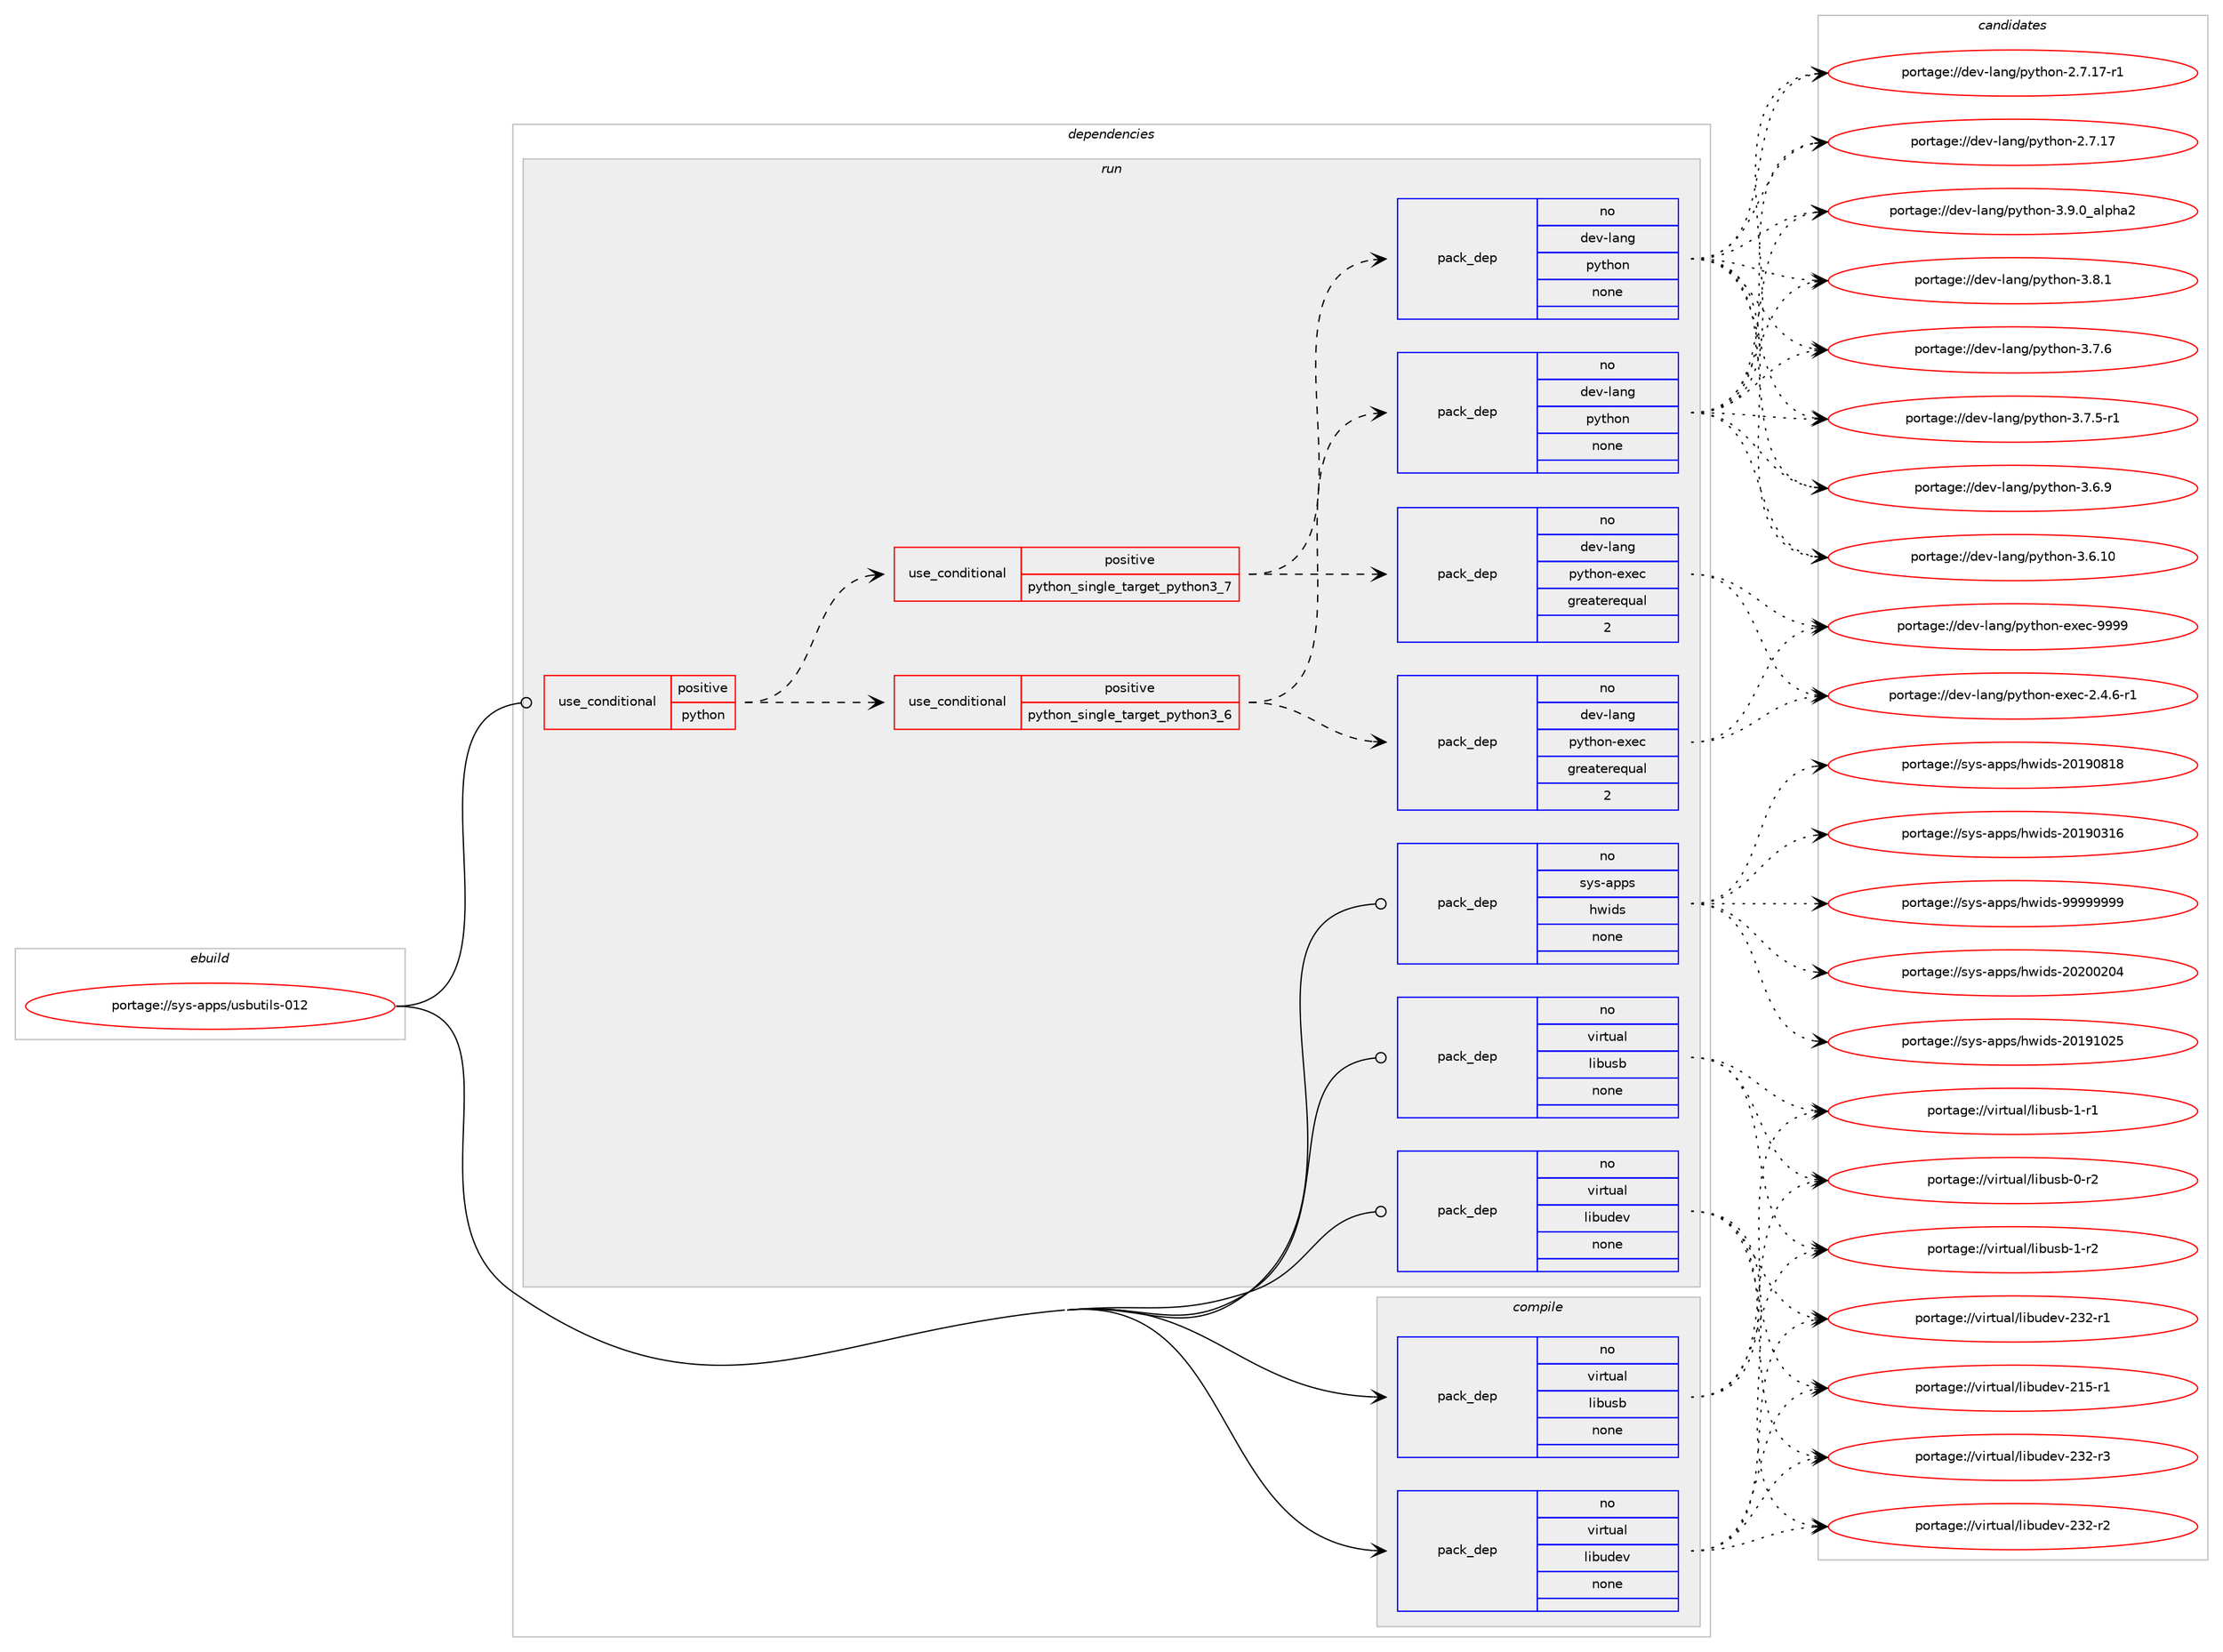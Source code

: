digraph prolog {

# *************
# Graph options
# *************

newrank=true;
concentrate=true;
compound=true;
graph [rankdir=LR,fontname=Helvetica,fontsize=10,ranksep=1.5];#, ranksep=2.5, nodesep=0.2];
edge  [arrowhead=vee];
node  [fontname=Helvetica,fontsize=10];

# **********
# The ebuild
# **********

subgraph cluster_leftcol {
color=gray;
rank=same;
label=<<i>ebuild</i>>;
id [label="portage://sys-apps/usbutils-012", color=red, width=4, href="../sys-apps/usbutils-012.svg"];
}

# ****************
# The dependencies
# ****************

subgraph cluster_midcol {
color=gray;
label=<<i>dependencies</i>>;
subgraph cluster_compile {
fillcolor="#eeeeee";
style=filled;
label=<<i>compile</i>>;
subgraph pack30911 {
dependency40039 [label=<<TABLE BORDER="0" CELLBORDER="1" CELLSPACING="0" CELLPADDING="4" WIDTH="220"><TR><TD ROWSPAN="6" CELLPADDING="30">pack_dep</TD></TR><TR><TD WIDTH="110">no</TD></TR><TR><TD>virtual</TD></TR><TR><TD>libudev</TD></TR><TR><TD>none</TD></TR><TR><TD></TD></TR></TABLE>>, shape=none, color=blue];
}
id:e -> dependency40039:w [weight=20,style="solid",arrowhead="vee"];
subgraph pack30912 {
dependency40040 [label=<<TABLE BORDER="0" CELLBORDER="1" CELLSPACING="0" CELLPADDING="4" WIDTH="220"><TR><TD ROWSPAN="6" CELLPADDING="30">pack_dep</TD></TR><TR><TD WIDTH="110">no</TD></TR><TR><TD>virtual</TD></TR><TR><TD>libusb</TD></TR><TR><TD>none</TD></TR><TR><TD></TD></TR></TABLE>>, shape=none, color=blue];
}
id:e -> dependency40040:w [weight=20,style="solid",arrowhead="vee"];
}
subgraph cluster_compileandrun {
fillcolor="#eeeeee";
style=filled;
label=<<i>compile and run</i>>;
}
subgraph cluster_run {
fillcolor="#eeeeee";
style=filled;
label=<<i>run</i>>;
subgraph cond8172 {
dependency40041 [label=<<TABLE BORDER="0" CELLBORDER="1" CELLSPACING="0" CELLPADDING="4"><TR><TD ROWSPAN="3" CELLPADDING="10">use_conditional</TD></TR><TR><TD>positive</TD></TR><TR><TD>python</TD></TR></TABLE>>, shape=none, color=red];
subgraph cond8173 {
dependency40042 [label=<<TABLE BORDER="0" CELLBORDER="1" CELLSPACING="0" CELLPADDING="4"><TR><TD ROWSPAN="3" CELLPADDING="10">use_conditional</TD></TR><TR><TD>positive</TD></TR><TR><TD>python_single_target_python3_6</TD></TR></TABLE>>, shape=none, color=red];
subgraph pack30913 {
dependency40043 [label=<<TABLE BORDER="0" CELLBORDER="1" CELLSPACING="0" CELLPADDING="4" WIDTH="220"><TR><TD ROWSPAN="6" CELLPADDING="30">pack_dep</TD></TR><TR><TD WIDTH="110">no</TD></TR><TR><TD>dev-lang</TD></TR><TR><TD>python</TD></TR><TR><TD>none</TD></TR><TR><TD></TD></TR></TABLE>>, shape=none, color=blue];
}
dependency40042:e -> dependency40043:w [weight=20,style="dashed",arrowhead="vee"];
subgraph pack30914 {
dependency40044 [label=<<TABLE BORDER="0" CELLBORDER="1" CELLSPACING="0" CELLPADDING="4" WIDTH="220"><TR><TD ROWSPAN="6" CELLPADDING="30">pack_dep</TD></TR><TR><TD WIDTH="110">no</TD></TR><TR><TD>dev-lang</TD></TR><TR><TD>python-exec</TD></TR><TR><TD>greaterequal</TD></TR><TR><TD>2</TD></TR></TABLE>>, shape=none, color=blue];
}
dependency40042:e -> dependency40044:w [weight=20,style="dashed",arrowhead="vee"];
}
dependency40041:e -> dependency40042:w [weight=20,style="dashed",arrowhead="vee"];
subgraph cond8174 {
dependency40045 [label=<<TABLE BORDER="0" CELLBORDER="1" CELLSPACING="0" CELLPADDING="4"><TR><TD ROWSPAN="3" CELLPADDING="10">use_conditional</TD></TR><TR><TD>positive</TD></TR><TR><TD>python_single_target_python3_7</TD></TR></TABLE>>, shape=none, color=red];
subgraph pack30915 {
dependency40046 [label=<<TABLE BORDER="0" CELLBORDER="1" CELLSPACING="0" CELLPADDING="4" WIDTH="220"><TR><TD ROWSPAN="6" CELLPADDING="30">pack_dep</TD></TR><TR><TD WIDTH="110">no</TD></TR><TR><TD>dev-lang</TD></TR><TR><TD>python</TD></TR><TR><TD>none</TD></TR><TR><TD></TD></TR></TABLE>>, shape=none, color=blue];
}
dependency40045:e -> dependency40046:w [weight=20,style="dashed",arrowhead="vee"];
subgraph pack30916 {
dependency40047 [label=<<TABLE BORDER="0" CELLBORDER="1" CELLSPACING="0" CELLPADDING="4" WIDTH="220"><TR><TD ROWSPAN="6" CELLPADDING="30">pack_dep</TD></TR><TR><TD WIDTH="110">no</TD></TR><TR><TD>dev-lang</TD></TR><TR><TD>python-exec</TD></TR><TR><TD>greaterequal</TD></TR><TR><TD>2</TD></TR></TABLE>>, shape=none, color=blue];
}
dependency40045:e -> dependency40047:w [weight=20,style="dashed",arrowhead="vee"];
}
dependency40041:e -> dependency40045:w [weight=20,style="dashed",arrowhead="vee"];
}
id:e -> dependency40041:w [weight=20,style="solid",arrowhead="odot"];
subgraph pack30917 {
dependency40048 [label=<<TABLE BORDER="0" CELLBORDER="1" CELLSPACING="0" CELLPADDING="4" WIDTH="220"><TR><TD ROWSPAN="6" CELLPADDING="30">pack_dep</TD></TR><TR><TD WIDTH="110">no</TD></TR><TR><TD>sys-apps</TD></TR><TR><TD>hwids</TD></TR><TR><TD>none</TD></TR><TR><TD></TD></TR></TABLE>>, shape=none, color=blue];
}
id:e -> dependency40048:w [weight=20,style="solid",arrowhead="odot"];
subgraph pack30918 {
dependency40049 [label=<<TABLE BORDER="0" CELLBORDER="1" CELLSPACING="0" CELLPADDING="4" WIDTH="220"><TR><TD ROWSPAN="6" CELLPADDING="30">pack_dep</TD></TR><TR><TD WIDTH="110">no</TD></TR><TR><TD>virtual</TD></TR><TR><TD>libudev</TD></TR><TR><TD>none</TD></TR><TR><TD></TD></TR></TABLE>>, shape=none, color=blue];
}
id:e -> dependency40049:w [weight=20,style="solid",arrowhead="odot"];
subgraph pack30919 {
dependency40050 [label=<<TABLE BORDER="0" CELLBORDER="1" CELLSPACING="0" CELLPADDING="4" WIDTH="220"><TR><TD ROWSPAN="6" CELLPADDING="30">pack_dep</TD></TR><TR><TD WIDTH="110">no</TD></TR><TR><TD>virtual</TD></TR><TR><TD>libusb</TD></TR><TR><TD>none</TD></TR><TR><TD></TD></TR></TABLE>>, shape=none, color=blue];
}
id:e -> dependency40050:w [weight=20,style="solid",arrowhead="odot"];
}
}

# **************
# The candidates
# **************

subgraph cluster_choices {
rank=same;
color=gray;
label=<<i>candidates</i>>;

subgraph choice30911 {
color=black;
nodesep=1;
choice118105114116117971084710810598117100101118455051504511451 [label="portage://virtual/libudev-232-r3", color=red, width=4,href="../virtual/libudev-232-r3.svg"];
choice118105114116117971084710810598117100101118455051504511450 [label="portage://virtual/libudev-232-r2", color=red, width=4,href="../virtual/libudev-232-r2.svg"];
choice118105114116117971084710810598117100101118455051504511449 [label="portage://virtual/libudev-232-r1", color=red, width=4,href="../virtual/libudev-232-r1.svg"];
choice118105114116117971084710810598117100101118455049534511449 [label="portage://virtual/libudev-215-r1", color=red, width=4,href="../virtual/libudev-215-r1.svg"];
dependency40039:e -> choice118105114116117971084710810598117100101118455051504511451:w [style=dotted,weight="100"];
dependency40039:e -> choice118105114116117971084710810598117100101118455051504511450:w [style=dotted,weight="100"];
dependency40039:e -> choice118105114116117971084710810598117100101118455051504511449:w [style=dotted,weight="100"];
dependency40039:e -> choice118105114116117971084710810598117100101118455049534511449:w [style=dotted,weight="100"];
}
subgraph choice30912 {
color=black;
nodesep=1;
choice1181051141161179710847108105981171159845494511450 [label="portage://virtual/libusb-1-r2", color=red, width=4,href="../virtual/libusb-1-r2.svg"];
choice1181051141161179710847108105981171159845494511449 [label="portage://virtual/libusb-1-r1", color=red, width=4,href="../virtual/libusb-1-r1.svg"];
choice1181051141161179710847108105981171159845484511450 [label="portage://virtual/libusb-0-r2", color=red, width=4,href="../virtual/libusb-0-r2.svg"];
dependency40040:e -> choice1181051141161179710847108105981171159845494511450:w [style=dotted,weight="100"];
dependency40040:e -> choice1181051141161179710847108105981171159845494511449:w [style=dotted,weight="100"];
dependency40040:e -> choice1181051141161179710847108105981171159845484511450:w [style=dotted,weight="100"];
}
subgraph choice30913 {
color=black;
nodesep=1;
choice10010111845108971101034711212111610411111045514657464895971081121049750 [label="portage://dev-lang/python-3.9.0_alpha2", color=red, width=4,href="../dev-lang/python-3.9.0_alpha2.svg"];
choice100101118451089711010347112121116104111110455146564649 [label="portage://dev-lang/python-3.8.1", color=red, width=4,href="../dev-lang/python-3.8.1.svg"];
choice100101118451089711010347112121116104111110455146554654 [label="portage://dev-lang/python-3.7.6", color=red, width=4,href="../dev-lang/python-3.7.6.svg"];
choice1001011184510897110103471121211161041111104551465546534511449 [label="portage://dev-lang/python-3.7.5-r1", color=red, width=4,href="../dev-lang/python-3.7.5-r1.svg"];
choice100101118451089711010347112121116104111110455146544657 [label="portage://dev-lang/python-3.6.9", color=red, width=4,href="../dev-lang/python-3.6.9.svg"];
choice10010111845108971101034711212111610411111045514654464948 [label="portage://dev-lang/python-3.6.10", color=red, width=4,href="../dev-lang/python-3.6.10.svg"];
choice100101118451089711010347112121116104111110455046554649554511449 [label="portage://dev-lang/python-2.7.17-r1", color=red, width=4,href="../dev-lang/python-2.7.17-r1.svg"];
choice10010111845108971101034711212111610411111045504655464955 [label="portage://dev-lang/python-2.7.17", color=red, width=4,href="../dev-lang/python-2.7.17.svg"];
dependency40043:e -> choice10010111845108971101034711212111610411111045514657464895971081121049750:w [style=dotted,weight="100"];
dependency40043:e -> choice100101118451089711010347112121116104111110455146564649:w [style=dotted,weight="100"];
dependency40043:e -> choice100101118451089711010347112121116104111110455146554654:w [style=dotted,weight="100"];
dependency40043:e -> choice1001011184510897110103471121211161041111104551465546534511449:w [style=dotted,weight="100"];
dependency40043:e -> choice100101118451089711010347112121116104111110455146544657:w [style=dotted,weight="100"];
dependency40043:e -> choice10010111845108971101034711212111610411111045514654464948:w [style=dotted,weight="100"];
dependency40043:e -> choice100101118451089711010347112121116104111110455046554649554511449:w [style=dotted,weight="100"];
dependency40043:e -> choice10010111845108971101034711212111610411111045504655464955:w [style=dotted,weight="100"];
}
subgraph choice30914 {
color=black;
nodesep=1;
choice10010111845108971101034711212111610411111045101120101994557575757 [label="portage://dev-lang/python-exec-9999", color=red, width=4,href="../dev-lang/python-exec-9999.svg"];
choice10010111845108971101034711212111610411111045101120101994550465246544511449 [label="portage://dev-lang/python-exec-2.4.6-r1", color=red, width=4,href="../dev-lang/python-exec-2.4.6-r1.svg"];
dependency40044:e -> choice10010111845108971101034711212111610411111045101120101994557575757:w [style=dotted,weight="100"];
dependency40044:e -> choice10010111845108971101034711212111610411111045101120101994550465246544511449:w [style=dotted,weight="100"];
}
subgraph choice30915 {
color=black;
nodesep=1;
choice10010111845108971101034711212111610411111045514657464895971081121049750 [label="portage://dev-lang/python-3.9.0_alpha2", color=red, width=4,href="../dev-lang/python-3.9.0_alpha2.svg"];
choice100101118451089711010347112121116104111110455146564649 [label="portage://dev-lang/python-3.8.1", color=red, width=4,href="../dev-lang/python-3.8.1.svg"];
choice100101118451089711010347112121116104111110455146554654 [label="portage://dev-lang/python-3.7.6", color=red, width=4,href="../dev-lang/python-3.7.6.svg"];
choice1001011184510897110103471121211161041111104551465546534511449 [label="portage://dev-lang/python-3.7.5-r1", color=red, width=4,href="../dev-lang/python-3.7.5-r1.svg"];
choice100101118451089711010347112121116104111110455146544657 [label="portage://dev-lang/python-3.6.9", color=red, width=4,href="../dev-lang/python-3.6.9.svg"];
choice10010111845108971101034711212111610411111045514654464948 [label="portage://dev-lang/python-3.6.10", color=red, width=4,href="../dev-lang/python-3.6.10.svg"];
choice100101118451089711010347112121116104111110455046554649554511449 [label="portage://dev-lang/python-2.7.17-r1", color=red, width=4,href="../dev-lang/python-2.7.17-r1.svg"];
choice10010111845108971101034711212111610411111045504655464955 [label="portage://dev-lang/python-2.7.17", color=red, width=4,href="../dev-lang/python-2.7.17.svg"];
dependency40046:e -> choice10010111845108971101034711212111610411111045514657464895971081121049750:w [style=dotted,weight="100"];
dependency40046:e -> choice100101118451089711010347112121116104111110455146564649:w [style=dotted,weight="100"];
dependency40046:e -> choice100101118451089711010347112121116104111110455146554654:w [style=dotted,weight="100"];
dependency40046:e -> choice1001011184510897110103471121211161041111104551465546534511449:w [style=dotted,weight="100"];
dependency40046:e -> choice100101118451089711010347112121116104111110455146544657:w [style=dotted,weight="100"];
dependency40046:e -> choice10010111845108971101034711212111610411111045514654464948:w [style=dotted,weight="100"];
dependency40046:e -> choice100101118451089711010347112121116104111110455046554649554511449:w [style=dotted,weight="100"];
dependency40046:e -> choice10010111845108971101034711212111610411111045504655464955:w [style=dotted,weight="100"];
}
subgraph choice30916 {
color=black;
nodesep=1;
choice10010111845108971101034711212111610411111045101120101994557575757 [label="portage://dev-lang/python-exec-9999", color=red, width=4,href="../dev-lang/python-exec-9999.svg"];
choice10010111845108971101034711212111610411111045101120101994550465246544511449 [label="portage://dev-lang/python-exec-2.4.6-r1", color=red, width=4,href="../dev-lang/python-exec-2.4.6-r1.svg"];
dependency40047:e -> choice10010111845108971101034711212111610411111045101120101994557575757:w [style=dotted,weight="100"];
dependency40047:e -> choice10010111845108971101034711212111610411111045101120101994550465246544511449:w [style=dotted,weight="100"];
}
subgraph choice30917 {
color=black;
nodesep=1;
choice115121115459711211211547104119105100115455757575757575757 [label="portage://sys-apps/hwids-99999999", color=red, width=4,href="../sys-apps/hwids-99999999.svg"];
choice115121115459711211211547104119105100115455048504848504852 [label="portage://sys-apps/hwids-20200204", color=red, width=4,href="../sys-apps/hwids-20200204.svg"];
choice115121115459711211211547104119105100115455048495749485053 [label="portage://sys-apps/hwids-20191025", color=red, width=4,href="../sys-apps/hwids-20191025.svg"];
choice115121115459711211211547104119105100115455048495748564956 [label="portage://sys-apps/hwids-20190818", color=red, width=4,href="../sys-apps/hwids-20190818.svg"];
choice115121115459711211211547104119105100115455048495748514954 [label="portage://sys-apps/hwids-20190316", color=red, width=4,href="../sys-apps/hwids-20190316.svg"];
dependency40048:e -> choice115121115459711211211547104119105100115455757575757575757:w [style=dotted,weight="100"];
dependency40048:e -> choice115121115459711211211547104119105100115455048504848504852:w [style=dotted,weight="100"];
dependency40048:e -> choice115121115459711211211547104119105100115455048495749485053:w [style=dotted,weight="100"];
dependency40048:e -> choice115121115459711211211547104119105100115455048495748564956:w [style=dotted,weight="100"];
dependency40048:e -> choice115121115459711211211547104119105100115455048495748514954:w [style=dotted,weight="100"];
}
subgraph choice30918 {
color=black;
nodesep=1;
choice118105114116117971084710810598117100101118455051504511451 [label="portage://virtual/libudev-232-r3", color=red, width=4,href="../virtual/libudev-232-r3.svg"];
choice118105114116117971084710810598117100101118455051504511450 [label="portage://virtual/libudev-232-r2", color=red, width=4,href="../virtual/libudev-232-r2.svg"];
choice118105114116117971084710810598117100101118455051504511449 [label="portage://virtual/libudev-232-r1", color=red, width=4,href="../virtual/libudev-232-r1.svg"];
choice118105114116117971084710810598117100101118455049534511449 [label="portage://virtual/libudev-215-r1", color=red, width=4,href="../virtual/libudev-215-r1.svg"];
dependency40049:e -> choice118105114116117971084710810598117100101118455051504511451:w [style=dotted,weight="100"];
dependency40049:e -> choice118105114116117971084710810598117100101118455051504511450:w [style=dotted,weight="100"];
dependency40049:e -> choice118105114116117971084710810598117100101118455051504511449:w [style=dotted,weight="100"];
dependency40049:e -> choice118105114116117971084710810598117100101118455049534511449:w [style=dotted,weight="100"];
}
subgraph choice30919 {
color=black;
nodesep=1;
choice1181051141161179710847108105981171159845494511450 [label="portage://virtual/libusb-1-r2", color=red, width=4,href="../virtual/libusb-1-r2.svg"];
choice1181051141161179710847108105981171159845494511449 [label="portage://virtual/libusb-1-r1", color=red, width=4,href="../virtual/libusb-1-r1.svg"];
choice1181051141161179710847108105981171159845484511450 [label="portage://virtual/libusb-0-r2", color=red, width=4,href="../virtual/libusb-0-r2.svg"];
dependency40050:e -> choice1181051141161179710847108105981171159845494511450:w [style=dotted,weight="100"];
dependency40050:e -> choice1181051141161179710847108105981171159845494511449:w [style=dotted,weight="100"];
dependency40050:e -> choice1181051141161179710847108105981171159845484511450:w [style=dotted,weight="100"];
}
}

}
